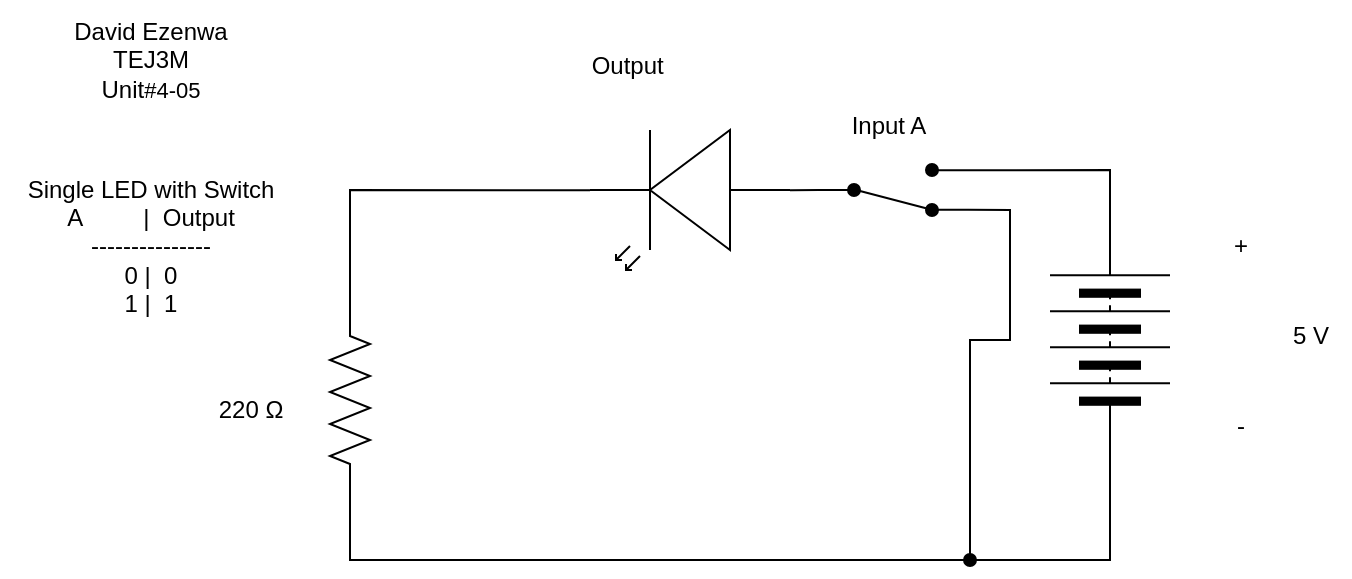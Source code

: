 <mxfile>
    <diagram id="GOLotvfnbsTJoM8wwVLE" name="Page-1">
        <mxGraphModel dx="374" dy="550" grid="1" gridSize="10" guides="1" tooltips="1" connect="1" arrows="1" fold="1" page="1" pageScale="1" pageWidth="827" pageHeight="1169" math="0" shadow="0">
            <root>
                <mxCell id="0"/>
                <mxCell id="1" parent="0"/>
                <mxCell id="3" value="" style="verticalLabelPosition=bottom;shadow=0;dashed=0;align=center;html=1;verticalAlign=top;shape=mxgraph.electrical.opto_electronics.led_2;pointerEvents=1;rotation=-180;" parent="1" vertex="1">
                    <mxGeometry x="300" y="195" width="100" height="70" as="geometry"/>
                </mxCell>
                <mxCell id="4" style="edgeStyle=none;html=1;exitX=1;exitY=0.5;exitDx=0;exitDy=0;exitPerimeter=0;entryX=0;entryY=0.5;entryDx=0;entryDy=0;rounded=0;curved=0;endArrow=none;endFill=0;" parent="1" source="5" target="6" edge="1">
                    <mxGeometry relative="1" as="geometry">
                        <Array as="points">
                            <mxPoint x="180" y="410"/>
                            <mxPoint x="560" y="410"/>
                        </Array>
                    </mxGeometry>
                </mxCell>
                <mxCell id="5" value="" style="pointerEvents=1;verticalLabelPosition=bottom;shadow=0;dashed=0;align=center;html=1;verticalAlign=top;shape=mxgraph.electrical.resistors.resistor_2;rotation=90;" parent="1" vertex="1">
                    <mxGeometry x="130" y="320" width="100" height="20" as="geometry"/>
                </mxCell>
                <mxCell id="6" value="" style="pointerEvents=1;verticalLabelPosition=bottom;shadow=0;dashed=0;align=center;html=1;verticalAlign=top;shape=mxgraph.electrical.miscellaneous.batteryStack;rotation=-90;" parent="1" vertex="1">
                    <mxGeometry x="510" y="270" width="100" height="60" as="geometry"/>
                </mxCell>
                <mxCell id="7" style="edgeStyle=none;html=1;exitX=1;exitY=0.57;exitDx=0;exitDy=0;exitPerimeter=0;entryX=0;entryY=0.5;entryDx=0;entryDy=0;entryPerimeter=0;endArrow=none;endFill=0;rounded=0;curved=0;" parent="1" source="3" target="5" edge="1">
                    <mxGeometry relative="1" as="geometry">
                        <Array as="points">
                            <mxPoint x="180" y="225"/>
                        </Array>
                    </mxGeometry>
                </mxCell>
                <mxCell id="8" value="&lt;font style=&quot;color: rgb(0, 0, 0);&quot;&gt;David Ezenwa&lt;/font&gt;&lt;div&gt;&lt;font style=&quot;color: rgb(0, 0, 0);&quot;&gt;TEJ3M&lt;/font&gt;&lt;/div&gt;&lt;div style=&quot;&quot;&gt;&lt;font style=&quot;color: rgb(0, 0, 0);&quot;&gt;Unit&lt;span style=&quot;text-wrap-mode: wrap; background-color: light-dark(#ffffff, var(--ge-dark-color, #121212));&quot;&gt;&lt;font style=&quot;font-size: 11px; color: rgb(0, 0, 0);&quot;&gt;#4-05&lt;/font&gt;&lt;/span&gt;&lt;/font&gt;&lt;/div&gt;" style="text;html=1;align=center;verticalAlign=middle;resizable=0;points=[];autosize=1;strokeColor=none;fillColor=none;" parent="1" vertex="1">
                    <mxGeometry x="30" y="130" width="100" height="60" as="geometry"/>
                </mxCell>
                <mxCell id="9" value="220 Ω" style="text;html=1;align=center;verticalAlign=middle;resizable=0;points=[];autosize=1;strokeColor=none;fillColor=none;" parent="1" vertex="1">
                    <mxGeometry x="100" y="320" width="60" height="30" as="geometry"/>
                </mxCell>
                <mxCell id="10" value="+" style="text;html=1;align=center;verticalAlign=middle;resizable=0;points=[];autosize=1;strokeColor=none;fillColor=none;" parent="1" vertex="1">
                    <mxGeometry x="610" y="238" width="30" height="30" as="geometry"/>
                </mxCell>
                <mxCell id="11" value="-" style="text;html=1;align=center;verticalAlign=middle;resizable=0;points=[];autosize=1;strokeColor=none;fillColor=none;" parent="1" vertex="1">
                    <mxGeometry x="610" y="328" width="30" height="30" as="geometry"/>
                </mxCell>
                <mxCell id="12" value="5 V" style="text;html=1;align=center;verticalAlign=middle;resizable=0;points=[];autosize=1;strokeColor=none;fillColor=none;" parent="1" vertex="1">
                    <mxGeometry x="640" y="283" width="40" height="30" as="geometry"/>
                </mxCell>
                <mxCell id="13" value="Output&amp;nbsp;" style="text;html=1;align=center;verticalAlign=middle;resizable=0;points=[];autosize=1;strokeColor=none;fillColor=none;" parent="1" vertex="1">
                    <mxGeometry x="290" y="148" width="60" height="30" as="geometry"/>
                </mxCell>
                <mxCell id="17" style="edgeStyle=none;html=1;exitX=1;exitY=0.88;exitDx=0;exitDy=0;endArrow=oval;endFill=1;rounded=0;curved=0;" parent="1" source="15" edge="1">
                    <mxGeometry relative="1" as="geometry">
                        <mxPoint x="490" y="410" as="targetPoint"/>
                        <Array as="points">
                            <mxPoint x="510" y="235"/>
                            <mxPoint x="510" y="300"/>
                            <mxPoint x="490" y="300"/>
                        </Array>
                    </mxGeometry>
                </mxCell>
                <mxCell id="18" style="edgeStyle=none;html=1;exitX=1;exitY=0.12;exitDx=0;exitDy=0;entryX=1;entryY=0.5;entryDx=0;entryDy=0;rounded=0;curved=0;endArrow=none;endFill=0;" parent="1" source="15" target="6" edge="1">
                    <mxGeometry relative="1" as="geometry">
                        <Array as="points">
                            <mxPoint x="560" y="215"/>
                        </Array>
                    </mxGeometry>
                </mxCell>
                <mxCell id="15" value="" style="html=1;shape=mxgraph.electrical.electro-mechanical.twoWaySwitch;aspect=fixed;elSwitchState=2;rotation=0;flipH=0;flipV=1;fillColor=#000000;" parent="1" vertex="1">
                    <mxGeometry x="414" y="212" width="75" height="26" as="geometry"/>
                </mxCell>
                <mxCell id="19" style="edgeStyle=none;html=1;exitX=0;exitY=0.5;exitDx=0;exitDy=0;entryX=0;entryY=0.57;entryDx=0;entryDy=0;entryPerimeter=0;endArrow=none;endFill=0;" parent="1" source="15" target="3" edge="1">
                    <mxGeometry relative="1" as="geometry"/>
                </mxCell>
                <mxCell id="20" value="Input A" style="text;html=1;align=center;verticalAlign=middle;resizable=0;points=[];autosize=1;strokeColor=none;fillColor=none;" parent="1" vertex="1">
                    <mxGeometry x="419" y="178" width="60" height="30" as="geometry"/>
                </mxCell>
                <mxCell id="21" value="&lt;div&gt;Single LED with Switch&lt;/div&gt;&lt;div&gt;A&amp;nbsp; &amp;nbsp; &amp;nbsp; &amp;nbsp; &amp;nbsp;|&amp;nbsp; Output&lt;/div&gt;&lt;div&gt;---------------&lt;/div&gt;&lt;div&gt;0 |&amp;nbsp; 0&lt;/div&gt;&lt;div&gt;1 |&amp;nbsp; 1&lt;/div&gt;" style="text;html=1;align=center;verticalAlign=middle;resizable=0;points=[];autosize=1;strokeColor=none;fillColor=none;" parent="1" vertex="1">
                    <mxGeometry x="5" y="208" width="150" height="90" as="geometry"/>
                </mxCell>
            </root>
        </mxGraphModel>
    </diagram>
</mxfile>